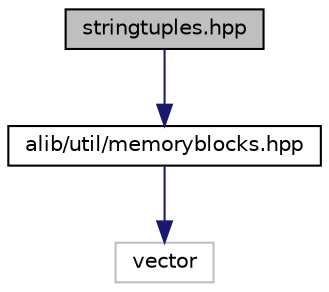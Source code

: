digraph "stringtuples.hpp"
{
  edge [fontname="Helvetica",fontsize="10",labelfontname="Helvetica",labelfontsize="10"];
  node [fontname="Helvetica",fontsize="10",shape=record];
  Node0 [label="stringtuples.hpp",height=0.2,width=0.4,color="black", fillcolor="grey75", style="filled", fontcolor="black"];
  Node0 -> Node1 [color="midnightblue",fontsize="10",style="solid",fontname="Helvetica"];
  Node1 -> Node2 [color="midnightblue",fontsize="10",style="solid",fontname="Helvetica"];
  Node1 [label="alib/util/memoryblocks.hpp",height=0.2,width=0.4,color="black", fillcolor="white", style="filled",URL="$memoryblocks_8hpp.html"];
  Node2 [label="vector",height=0.2,width=0.4,color="grey75", fillcolor="white", style="filled"];
}

